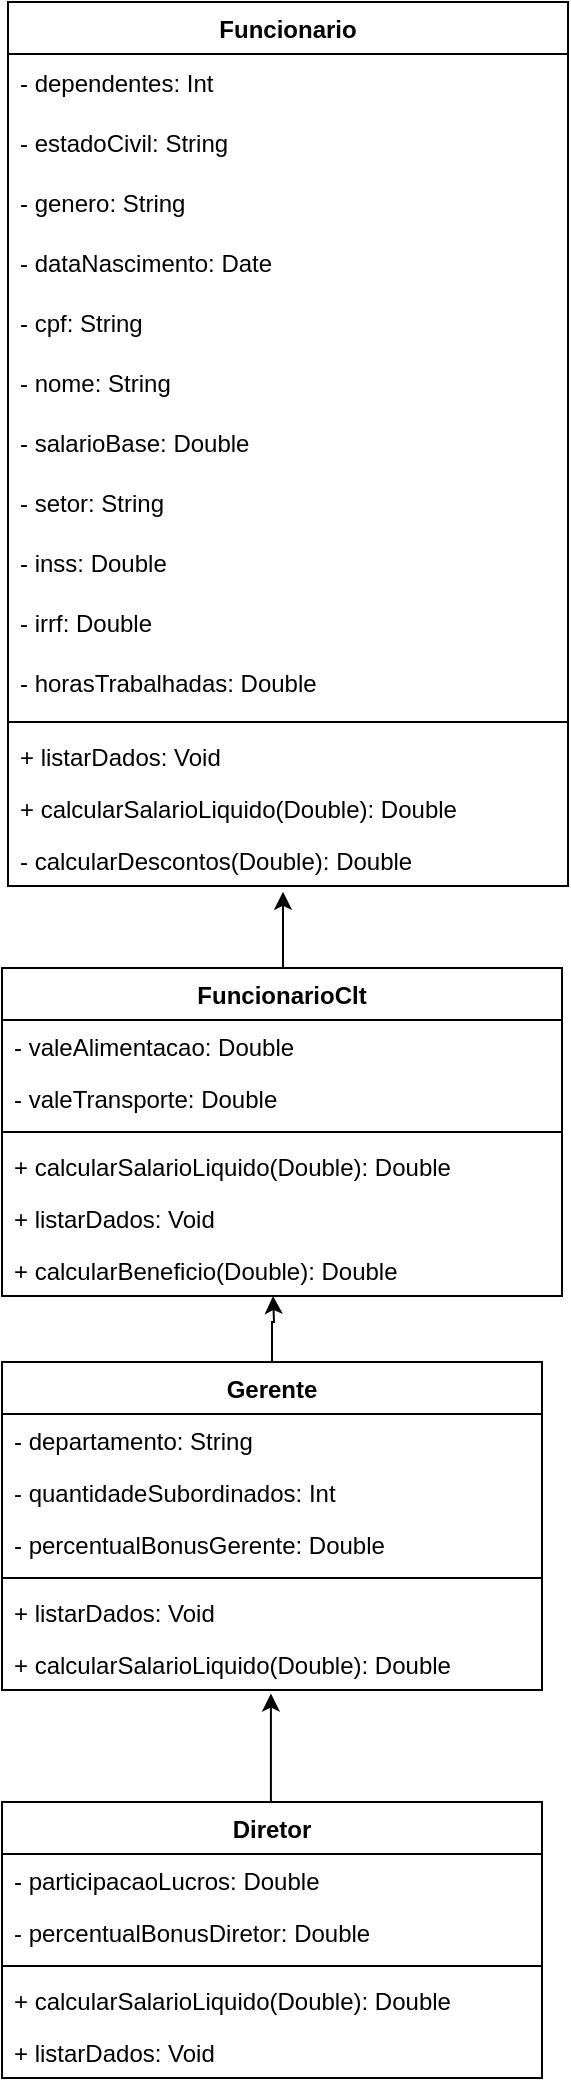 <mxfile version="28.0.6">
  <diagram name="Page-1" id="e7e014a7-5840-1c2e-5031-d8a46d1fe8dd">
    <mxGraphModel dx="709" dy="421" grid="0" gridSize="10" guides="1" tooltips="1" connect="1" arrows="1" fold="1" page="1" pageScale="1" pageWidth="1169" pageHeight="826" background="none" math="0" shadow="0">
      <root>
        <mxCell id="0" />
        <mxCell id="1" parent="0" />
        <mxCell id="iCOcy7AMVvS2s8p-J9GV-54" value="Funcionario" style="swimlane;fontStyle=1;align=center;verticalAlign=top;childLayout=stackLayout;horizontal=1;startSize=26;horizontalStack=0;resizeParent=1;resizeParentMax=0;resizeLast=0;collapsible=1;marginBottom=0;whiteSpace=wrap;html=1;" vertex="1" parent="1">
          <mxGeometry x="240" y="10" width="280" height="442" as="geometry" />
        </mxCell>
        <mxCell id="iCOcy7AMVvS2s8p-J9GV-50" value="- dependentes: Int" style="text;strokeColor=none;fillColor=none;align=left;verticalAlign=middle;spacingLeft=4;spacingRight=4;overflow=hidden;points=[[0,0.5],[1,0.5]];portConstraint=eastwest;rotatable=0;whiteSpace=wrap;html=1;" vertex="1" parent="iCOcy7AMVvS2s8p-J9GV-54">
          <mxGeometry y="26" width="280" height="30" as="geometry" />
        </mxCell>
        <mxCell id="iCOcy7AMVvS2s8p-J9GV-49" value="- estadoCivil: String" style="text;strokeColor=none;fillColor=none;align=left;verticalAlign=middle;spacingLeft=4;spacingRight=4;overflow=hidden;points=[[0,0.5],[1,0.5]];portConstraint=eastwest;rotatable=0;whiteSpace=wrap;html=1;" vertex="1" parent="iCOcy7AMVvS2s8p-J9GV-54">
          <mxGeometry y="56" width="280" height="30" as="geometry" />
        </mxCell>
        <mxCell id="iCOcy7AMVvS2s8p-J9GV-48" value="- genero: String" style="text;strokeColor=none;fillColor=none;align=left;verticalAlign=middle;spacingLeft=4;spacingRight=4;overflow=hidden;points=[[0,0.5],[1,0.5]];portConstraint=eastwest;rotatable=0;whiteSpace=wrap;html=1;" vertex="1" parent="iCOcy7AMVvS2s8p-J9GV-54">
          <mxGeometry y="86" width="280" height="30" as="geometry" />
        </mxCell>
        <mxCell id="iCOcy7AMVvS2s8p-J9GV-44" value="- dataNascimento: Date" style="text;strokeColor=none;fillColor=none;align=left;verticalAlign=middle;spacingLeft=4;spacingRight=4;overflow=hidden;points=[[0,0.5],[1,0.5]];portConstraint=eastwest;rotatable=0;whiteSpace=wrap;html=1;" vertex="1" parent="iCOcy7AMVvS2s8p-J9GV-54">
          <mxGeometry y="116" width="280" height="30" as="geometry" />
        </mxCell>
        <mxCell id="iCOcy7AMVvS2s8p-J9GV-46" value="- cpf: String" style="text;strokeColor=none;fillColor=none;align=left;verticalAlign=middle;spacingLeft=4;spacingRight=4;overflow=hidden;points=[[0,0.5],[1,0.5]];portConstraint=eastwest;rotatable=0;whiteSpace=wrap;html=1;" vertex="1" parent="iCOcy7AMVvS2s8p-J9GV-54">
          <mxGeometry y="146" width="280" height="30" as="geometry" />
        </mxCell>
        <mxCell id="iCOcy7AMVvS2s8p-J9GV-45" value="- nome: String" style="text;strokeColor=none;fillColor=none;align=left;verticalAlign=middle;spacingLeft=4;spacingRight=4;overflow=hidden;points=[[0,0.5],[1,0.5]];portConstraint=eastwest;rotatable=0;whiteSpace=wrap;html=1;" vertex="1" parent="iCOcy7AMVvS2s8p-J9GV-54">
          <mxGeometry y="176" width="280" height="30" as="geometry" />
        </mxCell>
        <mxCell id="iCOcy7AMVvS2s8p-J9GV-42" value="- salarioBase: Double" style="text;strokeColor=none;fillColor=none;align=left;verticalAlign=middle;spacingLeft=4;spacingRight=4;overflow=hidden;points=[[0,0.5],[1,0.5]];portConstraint=eastwest;rotatable=0;whiteSpace=wrap;html=1;" vertex="1" parent="iCOcy7AMVvS2s8p-J9GV-54">
          <mxGeometry y="206" width="280" height="30" as="geometry" />
        </mxCell>
        <mxCell id="iCOcy7AMVvS2s8p-J9GV-90" value="- setor: String" style="text;strokeColor=none;fillColor=none;align=left;verticalAlign=middle;spacingLeft=4;spacingRight=4;overflow=hidden;points=[[0,0.5],[1,0.5]];portConstraint=eastwest;rotatable=0;whiteSpace=wrap;html=1;" vertex="1" parent="iCOcy7AMVvS2s8p-J9GV-54">
          <mxGeometry y="236" width="280" height="30" as="geometry" />
        </mxCell>
        <mxCell id="iCOcy7AMVvS2s8p-J9GV-91" value="- inss: Double" style="text;strokeColor=none;fillColor=none;align=left;verticalAlign=middle;spacingLeft=4;spacingRight=4;overflow=hidden;points=[[0,0.5],[1,0.5]];portConstraint=eastwest;rotatable=0;whiteSpace=wrap;html=1;" vertex="1" parent="iCOcy7AMVvS2s8p-J9GV-54">
          <mxGeometry y="266" width="280" height="30" as="geometry" />
        </mxCell>
        <mxCell id="iCOcy7AMVvS2s8p-J9GV-47" value="- irrf: Double" style="text;strokeColor=none;fillColor=none;align=left;verticalAlign=middle;spacingLeft=4;spacingRight=4;overflow=hidden;points=[[0,0.5],[1,0.5]];portConstraint=eastwest;rotatable=0;whiteSpace=wrap;html=1;" vertex="1" parent="iCOcy7AMVvS2s8p-J9GV-54">
          <mxGeometry y="296" width="280" height="30" as="geometry" />
        </mxCell>
        <mxCell id="iCOcy7AMVvS2s8p-J9GV-96" value="- horasTrabalhadas: Double" style="text;strokeColor=none;fillColor=none;align=left;verticalAlign=middle;spacingLeft=4;spacingRight=4;overflow=hidden;points=[[0,0.5],[1,0.5]];portConstraint=eastwest;rotatable=0;whiteSpace=wrap;html=1;" vertex="1" parent="iCOcy7AMVvS2s8p-J9GV-54">
          <mxGeometry y="326" width="280" height="30" as="geometry" />
        </mxCell>
        <mxCell id="iCOcy7AMVvS2s8p-J9GV-56" value="" style="line;strokeWidth=1;fillColor=none;align=left;verticalAlign=middle;spacingTop=-1;spacingLeft=3;spacingRight=3;rotatable=0;labelPosition=right;points=[];portConstraint=eastwest;strokeColor=inherit;" vertex="1" parent="iCOcy7AMVvS2s8p-J9GV-54">
          <mxGeometry y="356" width="280" height="8" as="geometry" />
        </mxCell>
        <mxCell id="iCOcy7AMVvS2s8p-J9GV-58" value="+ listarDados: Void" style="text;strokeColor=none;fillColor=none;align=left;verticalAlign=top;spacingLeft=4;spacingRight=4;overflow=hidden;rotatable=0;points=[[0,0.5],[1,0.5]];portConstraint=eastwest;whiteSpace=wrap;html=1;" vertex="1" parent="iCOcy7AMVvS2s8p-J9GV-54">
          <mxGeometry y="364" width="280" height="26" as="geometry" />
        </mxCell>
        <mxCell id="iCOcy7AMVvS2s8p-J9GV-97" value="+ calcularSalarioLiquido(Double): Double" style="text;strokeColor=none;fillColor=none;align=left;verticalAlign=top;spacingLeft=4;spacingRight=4;overflow=hidden;rotatable=0;points=[[0,0.5],[1,0.5]];portConstraint=eastwest;whiteSpace=wrap;html=1;" vertex="1" parent="iCOcy7AMVvS2s8p-J9GV-54">
          <mxGeometry y="390" width="280" height="26" as="geometry" />
        </mxCell>
        <mxCell id="iCOcy7AMVvS2s8p-J9GV-59" value="- calcularDescontos(Double): Double&amp;nbsp;" style="text;strokeColor=none;fillColor=none;align=left;verticalAlign=top;spacingLeft=4;spacingRight=4;overflow=hidden;rotatable=0;points=[[0,0.5],[1,0.5]];portConstraint=eastwest;whiteSpace=wrap;html=1;" vertex="1" parent="iCOcy7AMVvS2s8p-J9GV-54">
          <mxGeometry y="416" width="280" height="26" as="geometry" />
        </mxCell>
        <mxCell id="iCOcy7AMVvS2s8p-J9GV-99" value="" style="edgeStyle=orthogonalEdgeStyle;rounded=0;orthogonalLoop=1;jettySize=auto;html=1;entryX=0.491;entryY=1.11;entryDx=0;entryDy=0;entryPerimeter=0;" edge="1" parent="1" source="iCOcy7AMVvS2s8p-J9GV-60" target="iCOcy7AMVvS2s8p-J9GV-59">
          <mxGeometry relative="1" as="geometry">
            <Array as="points">
              <mxPoint x="377" y="455" />
            </Array>
          </mxGeometry>
        </mxCell>
        <mxCell id="iCOcy7AMVvS2s8p-J9GV-60" value="FuncionarioClt" style="swimlane;fontStyle=1;align=center;verticalAlign=top;childLayout=stackLayout;horizontal=1;startSize=26;horizontalStack=0;resizeParent=1;resizeParentMax=0;resizeLast=0;collapsible=1;marginBottom=0;whiteSpace=wrap;html=1;" vertex="1" parent="1">
          <mxGeometry x="237" y="493" width="280" height="164" as="geometry" />
        </mxCell>
        <mxCell id="iCOcy7AMVvS2s8p-J9GV-61" value="- valeAlimentacao: Double" style="text;strokeColor=none;fillColor=none;align=left;verticalAlign=top;spacingLeft=4;spacingRight=4;overflow=hidden;rotatable=0;points=[[0,0.5],[1,0.5]];portConstraint=eastwest;whiteSpace=wrap;html=1;" vertex="1" parent="iCOcy7AMVvS2s8p-J9GV-60">
          <mxGeometry y="26" width="280" height="26" as="geometry" />
        </mxCell>
        <mxCell id="iCOcy7AMVvS2s8p-J9GV-64" value="- valeTransporte: Double" style="text;strokeColor=none;fillColor=none;align=left;verticalAlign=top;spacingLeft=4;spacingRight=4;overflow=hidden;rotatable=0;points=[[0,0.5],[1,0.5]];portConstraint=eastwest;whiteSpace=wrap;html=1;" vertex="1" parent="iCOcy7AMVvS2s8p-J9GV-60">
          <mxGeometry y="52" width="280" height="26" as="geometry" />
        </mxCell>
        <mxCell id="iCOcy7AMVvS2s8p-J9GV-62" value="" style="line;strokeWidth=1;fillColor=none;align=left;verticalAlign=middle;spacingTop=-1;spacingLeft=3;spacingRight=3;rotatable=0;labelPosition=right;points=[];portConstraint=eastwest;strokeColor=inherit;" vertex="1" parent="iCOcy7AMVvS2s8p-J9GV-60">
          <mxGeometry y="78" width="280" height="8" as="geometry" />
        </mxCell>
        <mxCell id="iCOcy7AMVvS2s8p-J9GV-66" value="+ calcularSalarioLiquido(Double): Double" style="text;strokeColor=none;fillColor=none;align=left;verticalAlign=top;spacingLeft=4;spacingRight=4;overflow=hidden;rotatable=0;points=[[0,0.5],[1,0.5]];portConstraint=eastwest;whiteSpace=wrap;html=1;" vertex="1" parent="iCOcy7AMVvS2s8p-J9GV-60">
          <mxGeometry y="86" width="280" height="26" as="geometry" />
        </mxCell>
        <mxCell id="iCOcy7AMVvS2s8p-J9GV-67" value="+ listarDados: Void" style="text;strokeColor=none;fillColor=none;align=left;verticalAlign=top;spacingLeft=4;spacingRight=4;overflow=hidden;rotatable=0;points=[[0,0.5],[1,0.5]];portConstraint=eastwest;whiteSpace=wrap;html=1;" vertex="1" parent="iCOcy7AMVvS2s8p-J9GV-60">
          <mxGeometry y="112" width="280" height="26" as="geometry" />
        </mxCell>
        <mxCell id="iCOcy7AMVvS2s8p-J9GV-98" value="+ calcularBeneficio(Double): Double" style="text;strokeColor=none;fillColor=none;align=left;verticalAlign=top;spacingLeft=4;spacingRight=4;overflow=hidden;rotatable=0;points=[[0,0.5],[1,0.5]];portConstraint=eastwest;whiteSpace=wrap;html=1;" vertex="1" parent="iCOcy7AMVvS2s8p-J9GV-60">
          <mxGeometry y="138" width="280" height="26" as="geometry" />
        </mxCell>
        <mxCell id="iCOcy7AMVvS2s8p-J9GV-83" value="" style="edgeStyle=orthogonalEdgeStyle;rounded=0;orthogonalLoop=1;jettySize=auto;html=1;entryX=0.484;entryY=0.962;entryDx=0;entryDy=0;entryPerimeter=0;" edge="1" parent="1" source="iCOcy7AMVvS2s8p-J9GV-68">
          <mxGeometry relative="1" as="geometry">
            <mxPoint x="372.52" y="657.002" as="targetPoint" />
          </mxGeometry>
        </mxCell>
        <mxCell id="iCOcy7AMVvS2s8p-J9GV-68" value="Gerente" style="swimlane;fontStyle=1;align=center;verticalAlign=top;childLayout=stackLayout;horizontal=1;startSize=26;horizontalStack=0;resizeParent=1;resizeParentMax=0;resizeLast=0;collapsible=1;marginBottom=0;whiteSpace=wrap;html=1;" vertex="1" parent="1">
          <mxGeometry x="237" y="689.99" width="270" height="164" as="geometry" />
        </mxCell>
        <mxCell id="iCOcy7AMVvS2s8p-J9GV-69" value="- departamento: String" style="text;strokeColor=none;fillColor=none;align=left;verticalAlign=top;spacingLeft=4;spacingRight=4;overflow=hidden;rotatable=0;points=[[0,0.5],[1,0.5]];portConstraint=eastwest;whiteSpace=wrap;html=1;" vertex="1" parent="iCOcy7AMVvS2s8p-J9GV-68">
          <mxGeometry y="26" width="270" height="26" as="geometry" />
        </mxCell>
        <mxCell id="iCOcy7AMVvS2s8p-J9GV-72" value="- quantidadeSubordinados: Int" style="text;strokeColor=none;fillColor=none;align=left;verticalAlign=top;spacingLeft=4;spacingRight=4;overflow=hidden;rotatable=0;points=[[0,0.5],[1,0.5]];portConstraint=eastwest;whiteSpace=wrap;html=1;" vertex="1" parent="iCOcy7AMVvS2s8p-J9GV-68">
          <mxGeometry y="52" width="270" height="26" as="geometry" />
        </mxCell>
        <mxCell id="iCOcy7AMVvS2s8p-J9GV-94" value="- percentualBonusGerente: Double" style="text;strokeColor=none;fillColor=none;align=left;verticalAlign=top;spacingLeft=4;spacingRight=4;overflow=hidden;rotatable=0;points=[[0,0.5],[1,0.5]];portConstraint=eastwest;whiteSpace=wrap;html=1;" vertex="1" parent="iCOcy7AMVvS2s8p-J9GV-68">
          <mxGeometry y="78" width="270" height="26" as="geometry" />
        </mxCell>
        <mxCell id="iCOcy7AMVvS2s8p-J9GV-70" value="" style="line;strokeWidth=1;fillColor=none;align=left;verticalAlign=middle;spacingTop=-1;spacingLeft=3;spacingRight=3;rotatable=0;labelPosition=right;points=[];portConstraint=eastwest;strokeColor=inherit;" vertex="1" parent="iCOcy7AMVvS2s8p-J9GV-68">
          <mxGeometry y="104" width="270" height="8" as="geometry" />
        </mxCell>
        <mxCell id="iCOcy7AMVvS2s8p-J9GV-74" value="+ listarDados: Void" style="text;strokeColor=none;fillColor=none;align=left;verticalAlign=top;spacingLeft=4;spacingRight=4;overflow=hidden;rotatable=0;points=[[0,0.5],[1,0.5]];portConstraint=eastwest;whiteSpace=wrap;html=1;" vertex="1" parent="iCOcy7AMVvS2s8p-J9GV-68">
          <mxGeometry y="112" width="270" height="26" as="geometry" />
        </mxCell>
        <mxCell id="iCOcy7AMVvS2s8p-J9GV-73" value="+ calcularSalarioLiquido(Double): Double" style="text;strokeColor=none;fillColor=none;align=left;verticalAlign=top;spacingLeft=4;spacingRight=4;overflow=hidden;rotatable=0;points=[[0,0.5],[1,0.5]];portConstraint=eastwest;whiteSpace=wrap;html=1;" vertex="1" parent="iCOcy7AMVvS2s8p-J9GV-68">
          <mxGeometry y="138" width="270" height="26" as="geometry" />
        </mxCell>
        <mxCell id="iCOcy7AMVvS2s8p-J9GV-82" value="" style="edgeStyle=orthogonalEdgeStyle;rounded=0;orthogonalLoop=1;jettySize=auto;html=1;entryX=0.498;entryY=1.069;entryDx=0;entryDy=0;entryPerimeter=0;" edge="1" parent="1" source="iCOcy7AMVvS2s8p-J9GV-75" target="iCOcy7AMVvS2s8p-J9GV-73">
          <mxGeometry relative="1" as="geometry">
            <Array as="points">
              <mxPoint x="382" y="1038.99" />
              <mxPoint x="382" y="1038.99" />
            </Array>
          </mxGeometry>
        </mxCell>
        <mxCell id="iCOcy7AMVvS2s8p-J9GV-75" value="Diretor" style="swimlane;fontStyle=1;align=center;verticalAlign=top;childLayout=stackLayout;horizontal=1;startSize=26;horizontalStack=0;resizeParent=1;resizeParentMax=0;resizeLast=0;collapsible=1;marginBottom=0;whiteSpace=wrap;html=1;" vertex="1" parent="1">
          <mxGeometry x="237" y="909.99" width="270" height="138" as="geometry" />
        </mxCell>
        <mxCell id="iCOcy7AMVvS2s8p-J9GV-76" value="- participacaoLucros: Double" style="text;strokeColor=none;fillColor=none;align=left;verticalAlign=top;spacingLeft=4;spacingRight=4;overflow=hidden;rotatable=0;points=[[0,0.5],[1,0.5]];portConstraint=eastwest;whiteSpace=wrap;html=1;" vertex="1" parent="iCOcy7AMVvS2s8p-J9GV-75">
          <mxGeometry y="26" width="270" height="26" as="geometry" />
        </mxCell>
        <mxCell id="iCOcy7AMVvS2s8p-J9GV-95" value="- percentualBonusDiretor: Double" style="text;strokeColor=none;fillColor=none;align=left;verticalAlign=top;spacingLeft=4;spacingRight=4;overflow=hidden;rotatable=0;points=[[0,0.5],[1,0.5]];portConstraint=eastwest;whiteSpace=wrap;html=1;" vertex="1" parent="iCOcy7AMVvS2s8p-J9GV-75">
          <mxGeometry y="52" width="270" height="26" as="geometry" />
        </mxCell>
        <mxCell id="iCOcy7AMVvS2s8p-J9GV-77" value="" style="line;strokeWidth=1;fillColor=none;align=left;verticalAlign=middle;spacingTop=-1;spacingLeft=3;spacingRight=3;rotatable=0;labelPosition=right;points=[];portConstraint=eastwest;strokeColor=inherit;" vertex="1" parent="iCOcy7AMVvS2s8p-J9GV-75">
          <mxGeometry y="78" width="270" height="8" as="geometry" />
        </mxCell>
        <mxCell id="iCOcy7AMVvS2s8p-J9GV-80" value="+ calcularSalarioLiquido(Double): Double" style="text;strokeColor=none;fillColor=none;align=left;verticalAlign=top;spacingLeft=4;spacingRight=4;overflow=hidden;rotatable=0;points=[[0,0.5],[1,0.5]];portConstraint=eastwest;whiteSpace=wrap;html=1;" vertex="1" parent="iCOcy7AMVvS2s8p-J9GV-75">
          <mxGeometry y="86" width="270" height="26" as="geometry" />
        </mxCell>
        <mxCell id="iCOcy7AMVvS2s8p-J9GV-79" value="+ listarDados: Void" style="text;strokeColor=none;fillColor=none;align=left;verticalAlign=top;spacingLeft=4;spacingRight=4;overflow=hidden;rotatable=0;points=[[0,0.5],[1,0.5]];portConstraint=eastwest;whiteSpace=wrap;html=1;" vertex="1" parent="iCOcy7AMVvS2s8p-J9GV-75">
          <mxGeometry y="112" width="270" height="26" as="geometry" />
        </mxCell>
      </root>
    </mxGraphModel>
  </diagram>
</mxfile>
